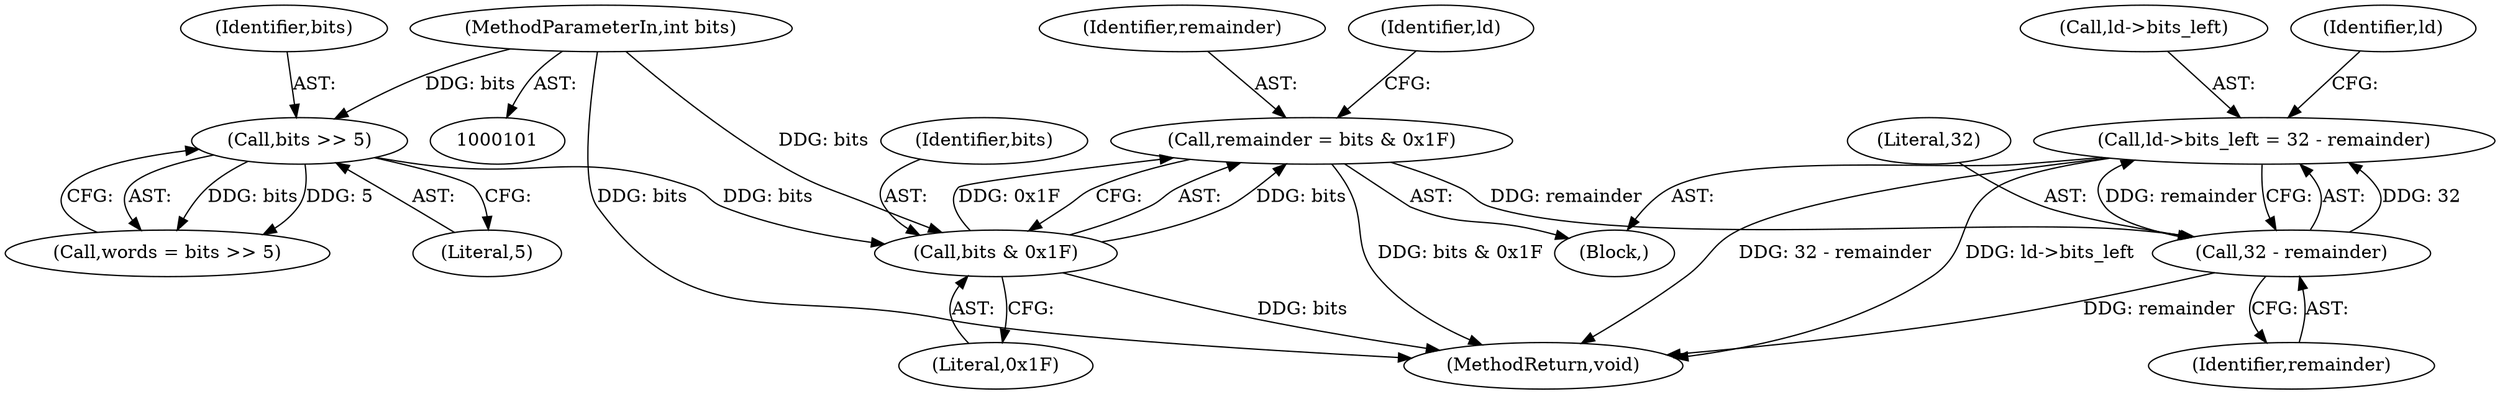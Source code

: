 digraph "0_faad2_942c3e0aee748ea6fe97cb2c1aa5893225316174@API" {
"1000237" [label="(Call,ld->bits_left = 32 - remainder)"];
"1000241" [label="(Call,32 - remainder)"];
"1000113" [label="(Call,remainder = bits & 0x1F)"];
"1000115" [label="(Call,bits & 0x1F)"];
"1000109" [label="(Call,bits >> 5)"];
"1000103" [label="(MethodParameterIn,int bits)"];
"1000242" [label="(Literal,32)"];
"1000238" [label="(Call,ld->bits_left)"];
"1000237" [label="(Call,ld->bits_left = 32 - remainder)"];
"1000121" [label="(Identifier,ld)"];
"1000115" [label="(Call,bits & 0x1F)"];
"1000104" [label="(Block,)"];
"1000114" [label="(Identifier,remainder)"];
"1000116" [label="(Identifier,bits)"];
"1000109" [label="(Call,bits >> 5)"];
"1000103" [label="(MethodParameterIn,int bits)"];
"1000243" [label="(Identifier,remainder)"];
"1000110" [label="(Identifier,bits)"];
"1000261" [label="(MethodReturn,void)"];
"1000111" [label="(Literal,5)"];
"1000113" [label="(Call,remainder = bits & 0x1F)"];
"1000107" [label="(Call,words = bits >> 5)"];
"1000117" [label="(Literal,0x1F)"];
"1000246" [label="(Identifier,ld)"];
"1000241" [label="(Call,32 - remainder)"];
"1000237" -> "1000104"  [label="AST: "];
"1000237" -> "1000241"  [label="CFG: "];
"1000238" -> "1000237"  [label="AST: "];
"1000241" -> "1000237"  [label="AST: "];
"1000246" -> "1000237"  [label="CFG: "];
"1000237" -> "1000261"  [label="DDG: 32 - remainder"];
"1000237" -> "1000261"  [label="DDG: ld->bits_left"];
"1000241" -> "1000237"  [label="DDG: 32"];
"1000241" -> "1000237"  [label="DDG: remainder"];
"1000241" -> "1000243"  [label="CFG: "];
"1000242" -> "1000241"  [label="AST: "];
"1000243" -> "1000241"  [label="AST: "];
"1000241" -> "1000261"  [label="DDG: remainder"];
"1000113" -> "1000241"  [label="DDG: remainder"];
"1000113" -> "1000104"  [label="AST: "];
"1000113" -> "1000115"  [label="CFG: "];
"1000114" -> "1000113"  [label="AST: "];
"1000115" -> "1000113"  [label="AST: "];
"1000121" -> "1000113"  [label="CFG: "];
"1000113" -> "1000261"  [label="DDG: bits & 0x1F"];
"1000115" -> "1000113"  [label="DDG: bits"];
"1000115" -> "1000113"  [label="DDG: 0x1F"];
"1000115" -> "1000117"  [label="CFG: "];
"1000116" -> "1000115"  [label="AST: "];
"1000117" -> "1000115"  [label="AST: "];
"1000115" -> "1000261"  [label="DDG: bits"];
"1000109" -> "1000115"  [label="DDG: bits"];
"1000103" -> "1000115"  [label="DDG: bits"];
"1000109" -> "1000107"  [label="AST: "];
"1000109" -> "1000111"  [label="CFG: "];
"1000110" -> "1000109"  [label="AST: "];
"1000111" -> "1000109"  [label="AST: "];
"1000107" -> "1000109"  [label="CFG: "];
"1000109" -> "1000107"  [label="DDG: bits"];
"1000109" -> "1000107"  [label="DDG: 5"];
"1000103" -> "1000109"  [label="DDG: bits"];
"1000103" -> "1000101"  [label="AST: "];
"1000103" -> "1000261"  [label="DDG: bits"];
}
